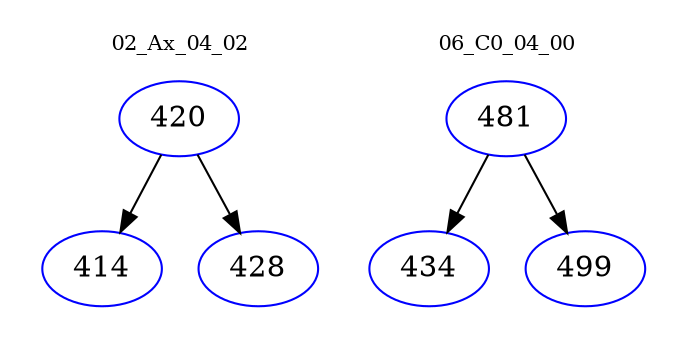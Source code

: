digraph{
subgraph cluster_0 {
color = white
label = "02_Ax_04_02";
fontsize=10;
T0_420 [label="420", color="blue"]
T0_420 -> T0_414 [color="black"]
T0_414 [label="414", color="blue"]
T0_420 -> T0_428 [color="black"]
T0_428 [label="428", color="blue"]
}
subgraph cluster_1 {
color = white
label = "06_C0_04_00";
fontsize=10;
T1_481 [label="481", color="blue"]
T1_481 -> T1_434 [color="black"]
T1_434 [label="434", color="blue"]
T1_481 -> T1_499 [color="black"]
T1_499 [label="499", color="blue"]
}
}
